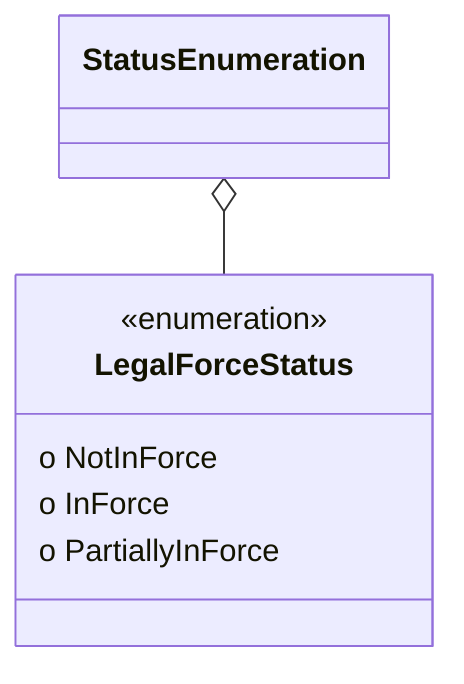 classDiagram
StatusEnumeration o-- LegalForceStatus
  class LegalForceStatus {
<<enumeration>>
  o NotInForce
  o InForce
  o PartiallyInForce
}
